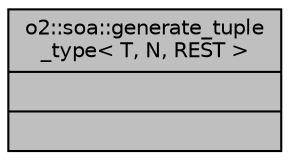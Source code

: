 digraph "o2::soa::generate_tuple_type&lt; T, N, REST &gt;"
{
 // INTERACTIVE_SVG=YES
  bgcolor="transparent";
  edge [fontname="Helvetica",fontsize="10",labelfontname="Helvetica",labelfontsize="10"];
  node [fontname="Helvetica",fontsize="10",shape=record];
  Node2 [label="{o2::soa::generate_tuple\l_type\< T, N, REST \>\n||}",height=0.2,width=0.4,color="black", fillcolor="grey75", style="filled", fontcolor="black"];
}
